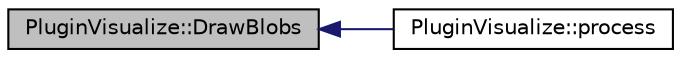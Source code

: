 digraph "PluginVisualize::DrawBlobs"
{
 // INTERACTIVE_SVG=YES
  edge [fontname="Helvetica",fontsize="10",labelfontname="Helvetica",labelfontsize="10"];
  node [fontname="Helvetica",fontsize="10",shape=record];
  rankdir="LR";
  Node1 [label="PluginVisualize::DrawBlobs",height=0.2,width=0.4,color="black", fillcolor="grey75", style="filled", fontcolor="black"];
  Node1 -> Node2 [dir="back",color="midnightblue",fontsize="10",style="solid",fontname="Helvetica"];
  Node2 [label="PluginVisualize::process",height=0.2,width=0.4,color="black", fillcolor="white", style="filled",URL="$db/d09/class_plugin_visualize.html#a9fb83c5f31f4ad6205bada831b2547c0"];
}
